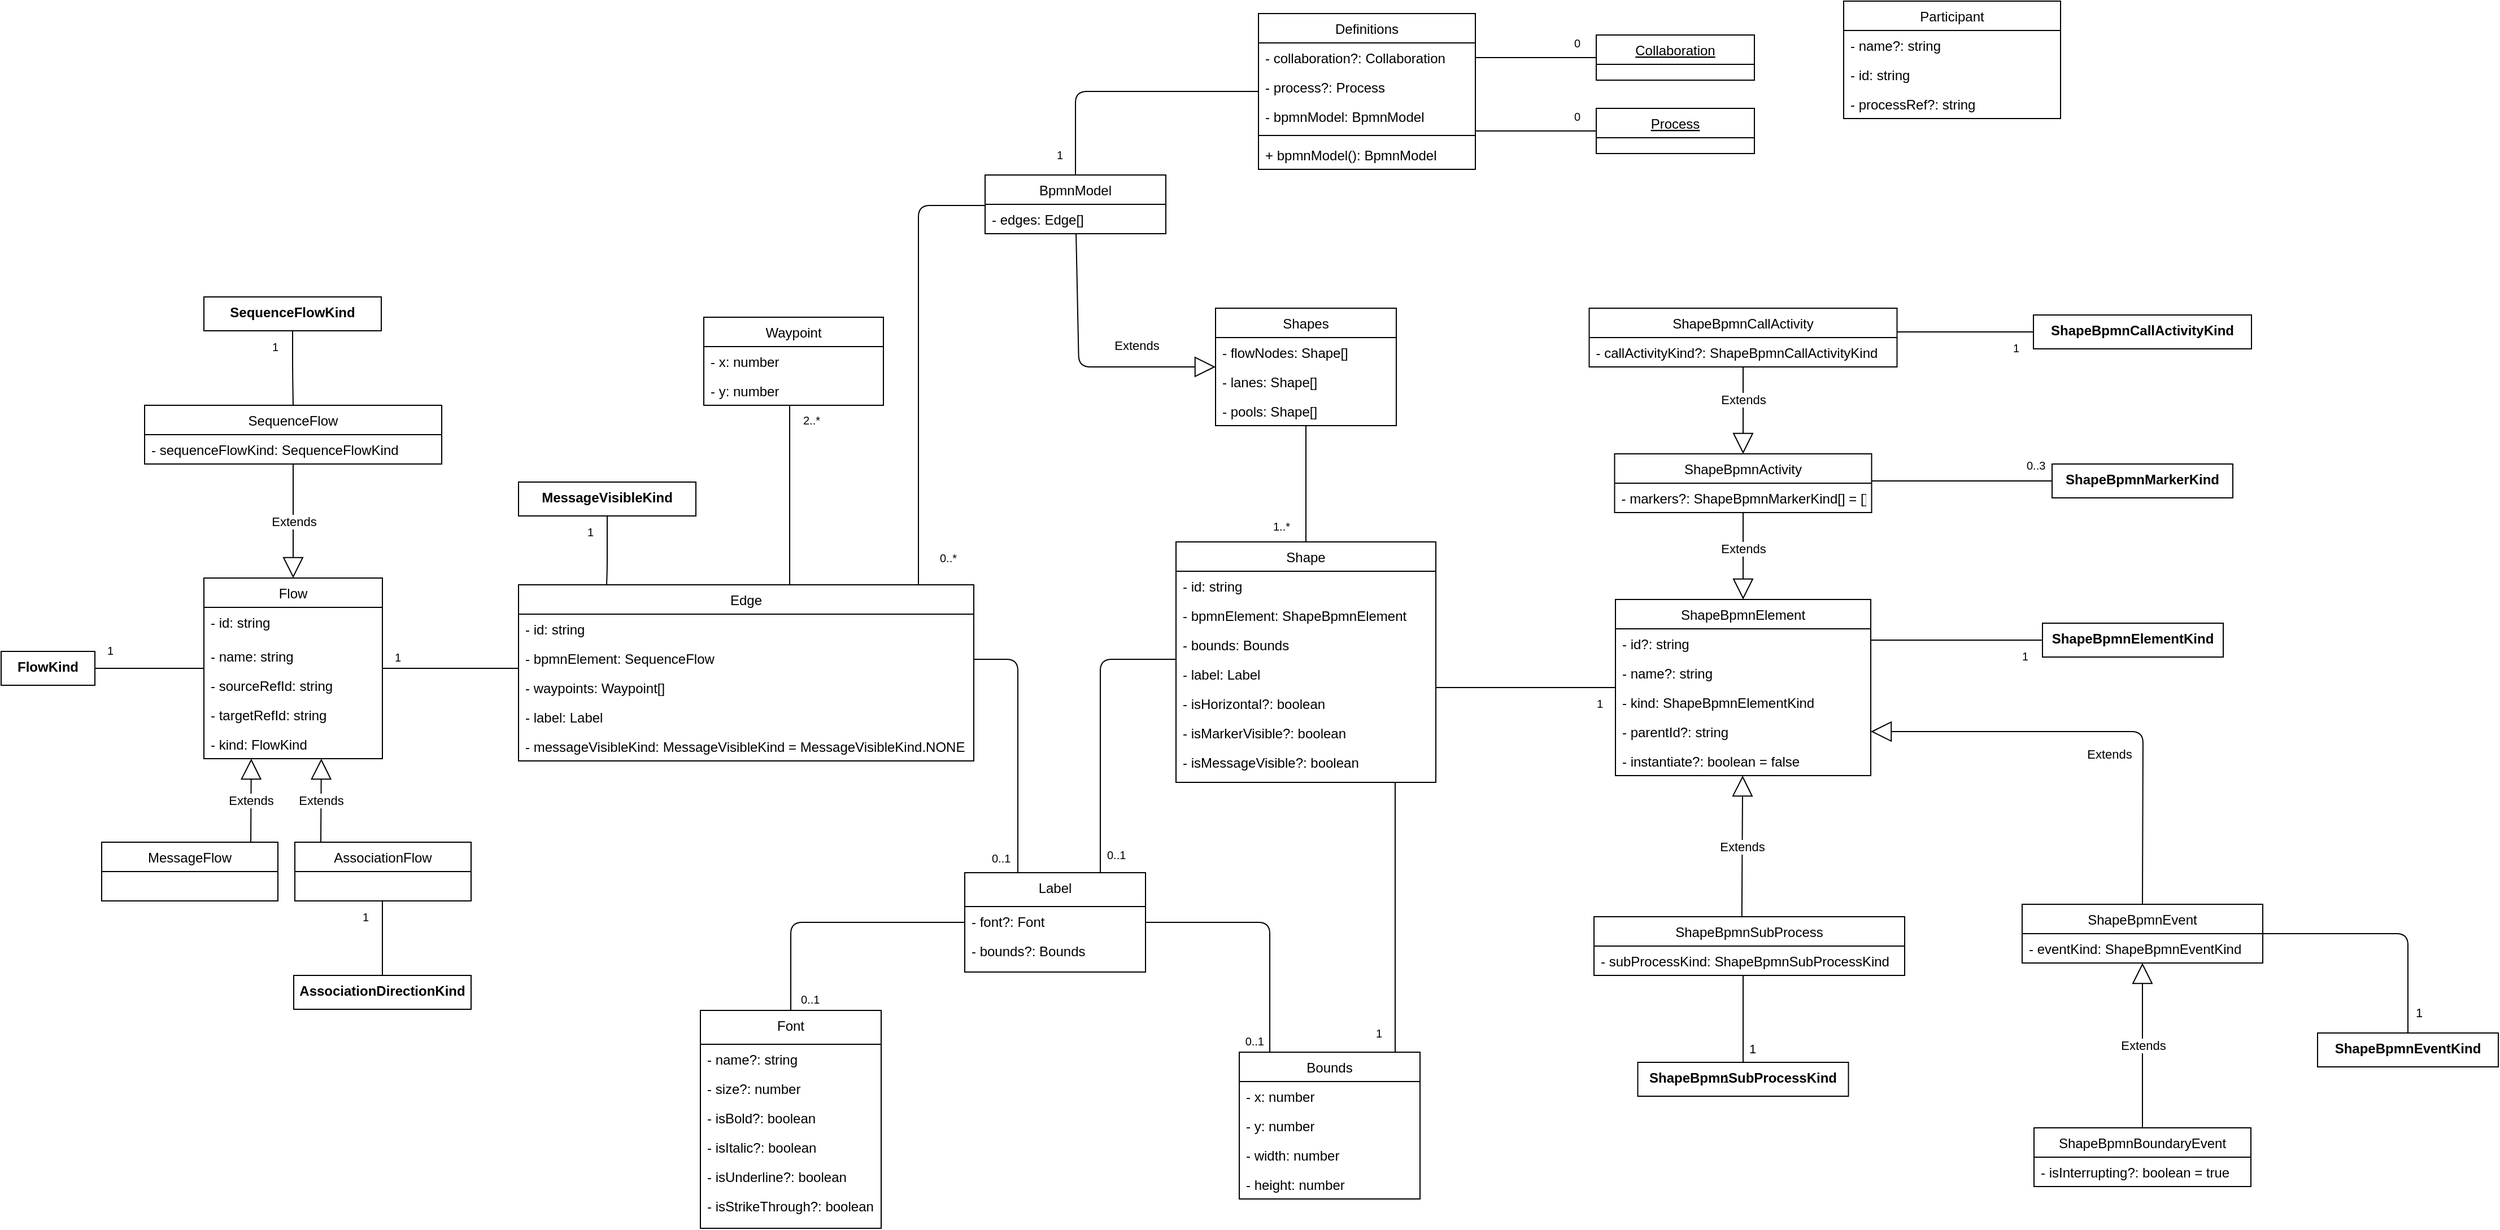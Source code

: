 <mxfile version="13.6.0" type="device"><diagram id="C5RBs43oDa-KdzZeNtuy" name="Page-1"><mxGraphModel dx="4889" dy="1951" grid="0" gridSize="10" guides="1" tooltips="1" connect="1" arrows="1" fold="1" page="1" pageScale="1" pageWidth="1654" pageHeight="1169" background="none" math="0" shadow="0"><root><mxCell id="WIyWlLk6GJQsqaUBKTNV-0"/><mxCell id="WIyWlLk6GJQsqaUBKTNV-1" parent="WIyWlLk6GJQsqaUBKTNV-0"/><mxCell id="PLHjshaNbv-pAc6cqL0V-2" value="" style="endArrow=none;html=1;edgeStyle=orthogonalEdgeStyle;shadow=0;" parent="WIyWlLk6GJQsqaUBKTNV-1" source="zkfFHV4jXpPFQw0GAbJ--0" target="zkfFHV4jXpPFQw0GAbJ--6" edge="1"><mxGeometry relative="1" as="geometry"><mxPoint x="-1207" y="-837" as="sourcePoint"/><mxPoint x="-1047" y="-837" as="targetPoint"/><Array as="points"><mxPoint x="-1198" y="-292"/></Array></mxGeometry></mxCell><mxCell id="PLHjshaNbv-pAc6cqL0V-3" value="&lt;div&gt;0..1&lt;/div&gt;" style="resizable=0;html=1;align=left;verticalAlign=bottom;labelBackgroundColor=#ffffff;fontSize=10;shadow=0;" parent="PLHjshaNbv-pAc6cqL0V-2" connectable="0" vertex="1"><mxGeometry x="-1" relative="1" as="geometry"><mxPoint x="7" y="-2" as="offset"/></mxGeometry></mxCell><mxCell id="PLHjshaNbv-pAc6cqL0V-6" value="" style="endArrow=none;html=1;edgeStyle=orthogonalEdgeStyle;shadow=0;" parent="WIyWlLk6GJQsqaUBKTNV-1" source="zkfFHV4jXpPFQw0GAbJ--6" target="zkfFHV4jXpPFQw0GAbJ--17" edge="1"><mxGeometry relative="1" as="geometry"><mxPoint x="-785" y="-253" as="sourcePoint"/><mxPoint x="-717" y="-867" as="targetPoint"/><Array as="points"><mxPoint x="-774" y="-292"/></Array></mxGeometry></mxCell><mxCell id="PLHjshaNbv-pAc6cqL0V-8" value="&lt;div&gt;0..1&lt;/div&gt;" style="resizable=0;html=1;align=right;verticalAlign=bottom;labelBackgroundColor=#ffffff;fontSize=10;shadow=0;" parent="PLHjshaNbv-pAc6cqL0V-6" connectable="0" vertex="1"><mxGeometry x="1" relative="1" as="geometry"><mxPoint x="-5" y="-2" as="offset"/></mxGeometry></mxCell><mxCell id="PLHjshaNbv-pAc6cqL0V-9" value="" style="endArrow=none;html=1;edgeStyle=orthogonalEdgeStyle;shadow=0;" parent="WIyWlLk6GJQsqaUBKTNV-1" source="zkfFHV4jXpPFQw0GAbJ--6" target="0sjL9ywvOhM1zj3qhhSV-2" edge="1"><mxGeometry relative="1" as="geometry"><mxPoint x="-877" y="-380" as="sourcePoint"/><mxPoint x="-1068" y="-1022" as="targetPoint"/><Array as="points"><mxPoint x="-997" y="-525"/></Array></mxGeometry></mxCell><mxCell id="PLHjshaNbv-pAc6cqL0V-10" value="0..1" style="resizable=0;html=1;align=left;verticalAlign=bottom;labelBackgroundColor=#ffffff;fontSize=10;shadow=0;" parent="PLHjshaNbv-pAc6cqL0V-9" connectable="0" vertex="1"><mxGeometry x="-1" relative="1" as="geometry"><mxPoint x="-25" y="-4.5" as="offset"/></mxGeometry></mxCell><mxCell id="PLHjshaNbv-pAc6cqL0V-11" value="" style="resizable=0;html=1;align=right;verticalAlign=bottom;labelBackgroundColor=#ffffff;fontSize=10;shadow=0;" parent="PLHjshaNbv-pAc6cqL0V-9" connectable="0" vertex="1"><mxGeometry x="1" relative="1" as="geometry"/></mxCell><mxCell id="PLHjshaNbv-pAc6cqL0V-12" value="" style="endArrow=none;html=1;edgeStyle=orthogonalEdgeStyle;shadow=0;" parent="WIyWlLk6GJQsqaUBKTNV-1" source="0sjL9ywvOhM1zj3qhhSV-2" target="0sjL9ywvOhM1zj3qhhSV-6" edge="1"><mxGeometry relative="1" as="geometry"><mxPoint x="-1213" y="-469" as="sourcePoint"/><mxPoint x="-1588" y="-491" as="targetPoint"/><Array as="points"><mxPoint x="-1199" y="-635"/><mxPoint x="-1199" y="-635"/></Array></mxGeometry></mxCell><mxCell id="PLHjshaNbv-pAc6cqL0V-14" value="2..*" style="resizable=0;html=1;align=right;verticalAlign=bottom;labelBackgroundColor=#ffffff;fontSize=10;shadow=0;" parent="PLHjshaNbv-pAc6cqL0V-12" connectable="0" vertex="1"><mxGeometry x="1" relative="1" as="geometry"><mxPoint x="27.0" y="21.57" as="offset"/></mxGeometry></mxCell><mxCell id="PLHjshaNbv-pAc6cqL0V-15" value="" style="endArrow=none;html=1;edgeStyle=orthogonalEdgeStyle;shadow=0;" parent="WIyWlLk6GJQsqaUBKTNV-1" source="0sjL9ywvOhM1zj3qhhSV-2" target="c_oKNNHpZlxhWvdRLZM5-3" edge="1"><mxGeometry relative="1" as="geometry"><mxPoint x="-1485" y="-513" as="sourcePoint"/><mxPoint x="-1451" y="-615" as="targetPoint"/><Array as="points"><mxPoint x="-1468" y="-517"/><mxPoint x="-1468" y="-517"/></Array></mxGeometry></mxCell><mxCell id="PLHjshaNbv-pAc6cqL0V-17" value="&lt;div&gt;1&lt;/div&gt;" style="resizable=0;html=1;align=right;verticalAlign=bottom;labelBackgroundColor=#ffffff;fontSize=10;shadow=0;" parent="PLHjshaNbv-pAc6cqL0V-15" connectable="0" vertex="1"><mxGeometry x="1" relative="1" as="geometry"><mxPoint x="16.98" y="-2" as="offset"/></mxGeometry></mxCell><mxCell id="PLHjshaNbv-pAc6cqL0V-18" value="" style="endArrow=none;html=1;edgeStyle=orthogonalEdgeStyle;shadow=0;" parent="WIyWlLk6GJQsqaUBKTNV-1" source="zkfFHV4jXpPFQw0GAbJ--17" target="zkfFHV4jXpPFQw0GAbJ--13" edge="1"><mxGeometry relative="1" as="geometry"><mxPoint x="-320" y="-405" as="sourcePoint"/><mxPoint x="-1078" y="-692" as="targetPoint"/><Array as="points"><mxPoint x="-663" y="-309"/><mxPoint x="-663" y="-309"/></Array></mxGeometry></mxCell><mxCell id="PLHjshaNbv-pAc6cqL0V-19" value="1" style="resizable=0;html=1;align=left;verticalAlign=bottom;labelBackgroundColor=#ffffff;fontSize=10;shadow=0;" parent="PLHjshaNbv-pAc6cqL0V-18" connectable="0" vertex="1"><mxGeometry x="-1" relative="1" as="geometry"><mxPoint x="-19" y="-9" as="offset"/></mxGeometry></mxCell><mxCell id="PLHjshaNbv-pAc6cqL0V-21" value="" style="endArrow=none;html=1;edgeStyle=orthogonalEdgeStyle;shadow=0;" parent="WIyWlLk6GJQsqaUBKTNV-1" source="zkfFHV4jXpPFQw0GAbJ--13" target="0sjL9ywvOhM1zj3qhhSV-10" edge="1"><mxGeometry relative="1" as="geometry"><mxPoint x="-978" y="-962" as="sourcePoint"/><mxPoint x="-370" y="-764" as="targetPoint"/><Array as="points"><mxPoint x="-570" y="-500"/><mxPoint x="-570" y="-500"/></Array></mxGeometry></mxCell><mxCell id="PLHjshaNbv-pAc6cqL0V-23" value="1" style="resizable=0;html=1;align=right;verticalAlign=bottom;labelBackgroundColor=#ffffff;fontSize=10;shadow=0;" parent="PLHjshaNbv-pAc6cqL0V-21" connectable="0" vertex="1"><mxGeometry x="1" relative="1" as="geometry"><mxPoint x="-11" y="22" as="offset"/></mxGeometry></mxCell><mxCell id="PLHjshaNbv-pAc6cqL0V-24" value="" style="endArrow=none;html=1;edgeStyle=orthogonalEdgeStyle;shadow=0;" parent="WIyWlLk6GJQsqaUBKTNV-1" source="0sjL9ywvOhM1zj3qhhSV-14" target="0sjL9ywvOhM1zj3qhhSV-10" edge="1"><mxGeometry relative="1" as="geometry"><mxPoint x="-538.5" y="-873" as="sourcePoint"/><mxPoint x="-236.5" y="-609" as="targetPoint"/><Array as="points"><mxPoint x="-180" y="-542"/><mxPoint x="-180" y="-542"/></Array></mxGeometry></mxCell><mxCell id="PLHjshaNbv-pAc6cqL0V-25" value="1" style="resizable=0;html=1;align=left;verticalAlign=bottom;labelBackgroundColor=#ffffff;fontSize=10;shadow=0;" parent="PLHjshaNbv-pAc6cqL0V-24" connectable="0" vertex="1"><mxGeometry x="-1" relative="1" as="geometry"><mxPoint x="-20" y="22" as="offset"/></mxGeometry></mxCell><mxCell id="PLHjshaNbv-pAc6cqL0V-27" value="" style="endArrow=none;html=1;edgeStyle=orthogonalEdgeStyle;shadow=0;" parent="WIyWlLk6GJQsqaUBKTNV-1" source="0sjL9ywvOhM1zj3qhhSV-22" target="zkfFHV4jXpPFQw0GAbJ--13" edge="1"><mxGeometry relative="1" as="geometry"><mxPoint x="-558" y="-957" as="sourcePoint"/><mxPoint x="-607" y="-717" as="targetPoint"/><Array as="points"/></mxGeometry></mxCell><mxCell id="PLHjshaNbv-pAc6cqL0V-29" value="&lt;div&gt;1..*&lt;/div&gt;" style="resizable=0;html=1;align=right;verticalAlign=bottom;labelBackgroundColor=#ffffff;fontSize=10;shadow=0;" parent="PLHjshaNbv-pAc6cqL0V-27" connectable="0" vertex="1"><mxGeometry x="1" relative="1" as="geometry"><mxPoint x="-14" y="-6" as="offset"/></mxGeometry></mxCell><mxCell id="PLHjshaNbv-pAc6cqL0V-30" value="" style="endArrow=none;html=1;edgeStyle=orthogonalEdgeStyle;shadow=0;entryX=0.5;entryY=0;entryDx=0;entryDy=0;" parent="WIyWlLk6GJQsqaUBKTNV-1" source="oILE0hQg-X34ujy6vTA9-13" target="0sjL9ywvOhM1zj3qhhSV-24" edge="1"><mxGeometry relative="1" as="geometry"><mxPoint x="-1010" y="-1102" as="sourcePoint"/><mxPoint x="-1090" y="-888" as="targetPoint"/><Array as="points"/></mxGeometry></mxCell><mxCell id="PLHjshaNbv-pAc6cqL0V-32" value="1" style="resizable=0;html=1;align=right;verticalAlign=bottom;labelBackgroundColor=#ffffff;fontSize=10;shadow=0;" parent="PLHjshaNbv-pAc6cqL0V-30" connectable="0" vertex="1"><mxGeometry x="1" relative="1" as="geometry"><mxPoint x="-11" y="-10" as="offset"/></mxGeometry></mxCell><mxCell id="PLHjshaNbv-pAc6cqL0V-33" value="" style="endArrow=none;html=1;edgeStyle=orthogonalEdgeStyle;shadow=0;exitX=1;exitY=0.5;exitDx=0;exitDy=0;" parent="WIyWlLk6GJQsqaUBKTNV-1" source="oILE0hQg-X34ujy6vTA9-14" target="oILE0hQg-X34ujy6vTA9-19" edge="1"><mxGeometry relative="1" as="geometry"><mxPoint x="-733" y="-563.01" as="sourcePoint"/><mxPoint x="-241" y="-1083" as="targetPoint"/><Array as="points"/></mxGeometry></mxCell><mxCell id="PLHjshaNbv-pAc6cqL0V-35" value="0" style="resizable=0;html=1;align=right;verticalAlign=bottom;labelBackgroundColor=#ffffff;fontSize=10;shadow=0;" parent="PLHjshaNbv-pAc6cqL0V-33" connectable="0" vertex="1"><mxGeometry x="1" relative="1" as="geometry"><mxPoint x="-14" y="-5" as="offset"/></mxGeometry></mxCell><mxCell id="PLHjshaNbv-pAc6cqL0V-39" value="" style="endArrow=none;html=1;edgeStyle=orthogonalEdgeStyle;shadow=0;" parent="WIyWlLk6GJQsqaUBKTNV-1" source="0sjL9ywvOhM1zj3qhhSV-24" target="0sjL9ywvOhM1zj3qhhSV-2" edge="1"><mxGeometry relative="1" as="geometry"><mxPoint x="-698" y="-696" as="sourcePoint"/><mxPoint x="-952" y="-684" as="targetPoint"/><Array as="points"><mxPoint x="-1085" y="-927"/></Array></mxGeometry></mxCell><mxCell id="PLHjshaNbv-pAc6cqL0V-40" value="&lt;div&gt;0..*&lt;/div&gt;" style="resizable=0;html=1;align=right;verticalAlign=bottom;labelBackgroundColor=#ffffff;fontSize=10;shadow=0;" parent="PLHjshaNbv-pAc6cqL0V-39" connectable="0" vertex="1"><mxGeometry x="1" relative="1" as="geometry"><mxPoint x="34" y="-16" as="offset"/></mxGeometry></mxCell><mxCell id="oILE0hQg-X34ujy6vTA9-3" value="Extends" style="endArrow=block;endSize=16;endFill=0;html=1;shadow=0;" parent="WIyWlLk6GJQsqaUBKTNV-1" source="0sjL9ywvOhM1zj3qhhSV-24" target="0sjL9ywvOhM1zj3qhhSV-22" edge="1"><mxGeometry x="0.414" y="19" width="160" relative="1" as="geometry"><mxPoint x="-1025" y="-785" as="sourcePoint"/><mxPoint x="-756" y="-795" as="targetPoint"/><Array as="points"><mxPoint x="-943" y="-784"/></Array><mxPoint as="offset"/></mxGeometry></mxCell><mxCell id="kIvDjQpewUcBJA9TdNjF-3" value="" style="endArrow=none;html=1;edgeStyle=orthogonalEdgeStyle;shadow=0;" parent="WIyWlLk6GJQsqaUBKTNV-1" source="kIvDjQpewUcBJA9TdNjF-2" target="0sjL9ywvOhM1zj3qhhSV-18" edge="1"><mxGeometry relative="1" as="geometry"><mxPoint x="-1714.5" y="-531" as="sourcePoint"/><mxPoint x="-1714.5" y="-471" as="targetPoint"/><Array as="points"><mxPoint x="-1638.5" y="-781"/><mxPoint x="-1638.5" y="-781"/></Array></mxGeometry></mxCell><mxCell id="kIvDjQpewUcBJA9TdNjF-4" value="1" style="resizable=0;html=1;align=left;verticalAlign=bottom;labelBackgroundColor=#ffffff;fontSize=10;shadow=0;" parent="kIvDjQpewUcBJA9TdNjF-3" connectable="0" vertex="1"><mxGeometry x="-1" relative="1" as="geometry"><mxPoint x="-20" y="22" as="offset"/></mxGeometry></mxCell><mxCell id="4eXEjW7_JQ5vGszaP3kl-1" value="" style="endArrow=none;html=1;edgeStyle=orthogonalEdgeStyle;shadow=0;" parent="WIyWlLk6GJQsqaUBKTNV-1" source="zkfFHV4jXpPFQw0GAbJ--6" target="zkfFHV4jXpPFQw0GAbJ--13" edge="1"><mxGeometry relative="1" as="geometry"><mxPoint x="-910" y="-297" as="sourcePoint"/><mxPoint x="-1051" y="-515" as="targetPoint"/><Array as="points"><mxPoint x="-924" y="-525"/></Array></mxGeometry></mxCell><mxCell id="4eXEjW7_JQ5vGszaP3kl-2" value="0..1" style="resizable=0;html=1;align=left;verticalAlign=bottom;labelBackgroundColor=#ffffff;fontSize=10;shadow=0;" parent="4eXEjW7_JQ5vGszaP3kl-1" connectable="0" vertex="1"><mxGeometry x="-1" relative="1" as="geometry"><mxPoint x="4" y="-8" as="offset"/></mxGeometry></mxCell><mxCell id="4eXEjW7_JQ5vGszaP3kl-3" value="" style="resizable=0;html=1;align=right;verticalAlign=bottom;labelBackgroundColor=#ffffff;fontSize=10;shadow=0;" parent="4eXEjW7_JQ5vGszaP3kl-1" connectable="0" vertex="1"><mxGeometry x="1" relative="1" as="geometry"/></mxCell><mxCell id="0sjL9ywvOhM1zj3qhhSV-2" value="Edge" style="swimlane;fontStyle=0;childLayout=stackLayout;horizontal=1;startSize=26;fillColor=none;horizontalStack=0;resizeParent=1;resizeParentMax=0;resizeLast=0;collapsible=1;marginBottom=0;shadow=0;" parent="WIyWlLk6GJQsqaUBKTNV-1" vertex="1"><mxGeometry x="-1439" y="-591" width="403" height="156" as="geometry"/></mxCell><mxCell id="0sjL9ywvOhM1zj3qhhSV-46" value="- id: string" style="text;strokeColor=none;fillColor=none;align=left;verticalAlign=top;spacingLeft=4;spacingRight=4;overflow=hidden;rotatable=0;points=[[0,0.5],[1,0.5]];portConstraint=eastwest;shadow=0;" parent="0sjL9ywvOhM1zj3qhhSV-2" vertex="1"><mxGeometry y="26" width="403" height="26" as="geometry"/></mxCell><mxCell id="0sjL9ywvOhM1zj3qhhSV-3" value="- bpmnElement: SequenceFlow" style="text;strokeColor=none;fillColor=none;align=left;verticalAlign=top;spacingLeft=4;spacingRight=4;overflow=hidden;rotatable=0;points=[[0,0.5],[1,0.5]];portConstraint=eastwest;shadow=0;" parent="0sjL9ywvOhM1zj3qhhSV-2" vertex="1"><mxGeometry y="52" width="403" height="26" as="geometry"/></mxCell><mxCell id="0sjL9ywvOhM1zj3qhhSV-4" value="- waypoints: Waypoint[]" style="text;strokeColor=none;fillColor=none;align=left;verticalAlign=top;spacingLeft=4;spacingRight=4;overflow=hidden;rotatable=0;points=[[0,0.5],[1,0.5]];portConstraint=eastwest;shadow=0;" parent="0sjL9ywvOhM1zj3qhhSV-2" vertex="1"><mxGeometry y="78" width="403" height="26" as="geometry"/></mxCell><mxCell id="3JoKrsNmHiWk_ACY0eKF-5" value="- label: Label" style="text;strokeColor=none;fillColor=none;align=left;verticalAlign=top;spacingLeft=4;spacingRight=4;overflow=hidden;rotatable=0;points=[[0,0.5],[1,0.5]];portConstraint=eastwest;shadow=0;" parent="0sjL9ywvOhM1zj3qhhSV-2" vertex="1"><mxGeometry y="104" width="403" height="26" as="geometry"/></mxCell><mxCell id="bgp1F87hh6HLPxp8cGTV-0" value="- messageVisibleKind: MessageVisibleKind = MessageVisibleKind.NONE" style="text;strokeColor=none;fillColor=none;align=left;verticalAlign=top;spacingLeft=4;spacingRight=4;overflow=hidden;rotatable=0;points=[[0,0.5],[1,0.5]];portConstraint=eastwest;shadow=0;" parent="0sjL9ywvOhM1zj3qhhSV-2" vertex="1"><mxGeometry y="130" width="403" height="26" as="geometry"/></mxCell><mxCell id="zkfFHV4jXpPFQw0GAbJ--13" value="Shape" style="swimlane;fontStyle=0;align=center;verticalAlign=top;childLayout=stackLayout;horizontal=1;startSize=26;horizontalStack=0;resizeParent=1;resizeLast=0;collapsible=1;marginBottom=0;rounded=0;shadow=0;strokeWidth=1;" parent="WIyWlLk6GJQsqaUBKTNV-1" vertex="1"><mxGeometry x="-857" y="-629" width="230" height="213" as="geometry"><mxRectangle x="340" y="380" width="170" height="26" as="alternateBounds"/></mxGeometry></mxCell><mxCell id="0sjL9ywvOhM1zj3qhhSV-39" value="- id: string" style="text;strokeColor=none;fillColor=none;align=left;verticalAlign=top;spacingLeft=4;spacingRight=4;overflow=hidden;rotatable=0;points=[[0,0.5],[1,0.5]];portConstraint=eastwest;shadow=0;" parent="zkfFHV4jXpPFQw0GAbJ--13" vertex="1"><mxGeometry y="26" width="230" height="26" as="geometry"/></mxCell><mxCell id="0sjL9ywvOhM1zj3qhhSV-49" value="- bpmnElement: ShapeBpmnElement" style="text;strokeColor=none;fillColor=none;align=left;verticalAlign=top;spacingLeft=4;spacingRight=4;overflow=hidden;rotatable=0;points=[[0,0.5],[1,0.5]];portConstraint=eastwest;shadow=0;" parent="zkfFHV4jXpPFQw0GAbJ--13" vertex="1"><mxGeometry y="52" width="230" height="26" as="geometry"/></mxCell><mxCell id="0sjL9ywvOhM1zj3qhhSV-50" value="- bounds: Bounds" style="text;strokeColor=none;fillColor=none;align=left;verticalAlign=top;spacingLeft=4;spacingRight=4;overflow=hidden;rotatable=0;points=[[0,0.5],[1,0.5]];portConstraint=eastwest;shadow=0;" parent="zkfFHV4jXpPFQw0GAbJ--13" vertex="1"><mxGeometry y="78" width="230" height="26" as="geometry"/></mxCell><mxCell id="bgp1F87hh6HLPxp8cGTV-1" value="- label: Label" style="text;strokeColor=none;fillColor=none;align=left;verticalAlign=top;spacingLeft=4;spacingRight=4;overflow=hidden;rotatable=0;points=[[0,0.5],[1,0.5]];portConstraint=eastwest;shadow=0;" parent="zkfFHV4jXpPFQw0GAbJ--13" vertex="1"><mxGeometry y="104" width="230" height="26" as="geometry"/></mxCell><mxCell id="0sjL9ywvOhM1zj3qhhSV-40" value="- isHorizontal?: boolean" style="text;strokeColor=none;fillColor=none;align=left;verticalAlign=top;spacingLeft=4;spacingRight=4;overflow=hidden;rotatable=0;points=[[0,0.5],[1,0.5]];portConstraint=eastwest;shadow=0;" parent="zkfFHV4jXpPFQw0GAbJ--13" vertex="1"><mxGeometry y="130" width="230" height="26" as="geometry"/></mxCell><mxCell id="0sjL9ywvOhM1zj3qhhSV-42" value="- isMarkerVisible?: boolean" style="text;strokeColor=none;fillColor=none;align=left;verticalAlign=top;spacingLeft=4;spacingRight=4;overflow=hidden;rotatable=0;points=[[0,0.5],[1,0.5]];portConstraint=eastwest;shadow=0;" parent="zkfFHV4jXpPFQw0GAbJ--13" vertex="1"><mxGeometry y="156" width="230" height="26" as="geometry"/></mxCell><mxCell id="0sjL9ywvOhM1zj3qhhSV-43" value="- isMessageVisible?: boolean" style="text;strokeColor=none;fillColor=none;align=left;verticalAlign=top;spacingLeft=4;spacingRight=4;overflow=hidden;rotatable=0;points=[[0,0.5],[1,0.5]];portConstraint=eastwest;shadow=0;" parent="zkfFHV4jXpPFQw0GAbJ--13" vertex="1"><mxGeometry y="182" width="230" height="26" as="geometry"/></mxCell><mxCell id="0sjL9ywvOhM1zj3qhhSV-22" value="Shapes" style="swimlane;fontStyle=0;align=center;verticalAlign=top;childLayout=stackLayout;horizontal=1;startSize=26;horizontalStack=0;resizeParent=1;resizeLast=0;collapsible=1;marginBottom=0;rounded=0;shadow=0;strokeWidth=1;" parent="WIyWlLk6GJQsqaUBKTNV-1" vertex="1"><mxGeometry x="-822" y="-836" width="160" height="104" as="geometry"><mxRectangle x="340" y="380" width="170" height="26" as="alternateBounds"/></mxGeometry></mxCell><mxCell id="oILE0hQg-X34ujy6vTA9-0" value="- flowNodes: Shape[]" style="text;strokeColor=none;fillColor=none;align=left;verticalAlign=top;spacingLeft=4;spacingRight=4;overflow=hidden;rotatable=0;points=[[0,0.5],[1,0.5]];portConstraint=eastwest;shadow=0;" parent="0sjL9ywvOhM1zj3qhhSV-22" vertex="1"><mxGeometry y="26" width="160" height="26" as="geometry"/></mxCell><mxCell id="0sjL9ywvOhM1zj3qhhSV-28" value="- lanes: Shape[]" style="text;strokeColor=none;fillColor=none;align=left;verticalAlign=top;spacingLeft=4;spacingRight=4;overflow=hidden;rotatable=0;points=[[0,0.5],[1,0.5]];portConstraint=eastwest;shadow=0;" parent="0sjL9ywvOhM1zj3qhhSV-22" vertex="1"><mxGeometry y="52" width="160" height="26" as="geometry"/></mxCell><mxCell id="oILE0hQg-X34ujy6vTA9-1" value="- pools: Shape[]" style="text;strokeColor=none;fillColor=none;align=left;verticalAlign=top;spacingLeft=4;spacingRight=4;overflow=hidden;rotatable=0;points=[[0,0.5],[1,0.5]];portConstraint=eastwest;shadow=0;" parent="0sjL9ywvOhM1zj3qhhSV-22" vertex="1"><mxGeometry y="78" width="160" height="26" as="geometry"/></mxCell><mxCell id="bgp1F87hh6HLPxp8cGTV-9" value="Extends" style="endArrow=block;endSize=16;endFill=0;html=1;shadow=0;exitX=0.5;exitY=0;exitDx=0;exitDy=0;entryX=1;entryY=0.75;entryDx=0;entryDy=0;" parent="WIyWlLk6GJQsqaUBKTNV-1" source="bgp1F87hh6HLPxp8cGTV-2" target="0sjL9ywvOhM1zj3qhhSV-10" edge="1"><mxGeometry x="-0.325" y="30" width="160" relative="1" as="geometry"><mxPoint x="-454.5" y="-390.996" as="sourcePoint"/><mxPoint x="-259.5" y="-461" as="targetPoint"/><Array as="points"><mxPoint x="-1" y="-461"/></Array><mxPoint as="offset"/></mxGeometry></mxCell><mxCell id="bgp1F87hh6HLPxp8cGTV-10" value="Extends" style="endArrow=block;endSize=16;endFill=0;html=1;shadow=0;" parent="WIyWlLk6GJQsqaUBKTNV-1" source="bgp1F87hh6HLPxp8cGTV-7" target="bgp1F87hh6HLPxp8cGTV-2" edge="1"><mxGeometry width="160" relative="1" as="geometry"><mxPoint x="-165.71" y="-125.0" as="sourcePoint"/><mxPoint x="-165.71" y="-255.0" as="targetPoint"/><Array as="points"/></mxGeometry></mxCell><mxCell id="bgp1F87hh6HLPxp8cGTV-12" value="" style="endArrow=none;html=1;edgeStyle=orthogonalEdgeStyle;shadow=0;" parent="WIyWlLk6GJQsqaUBKTNV-1" source="bgp1F87hh6HLPxp8cGTV-11" target="bgp1F87hh6HLPxp8cGTV-2" edge="1"><mxGeometry relative="1" as="geometry"><mxPoint x="-181.71" y="-332" as="sourcePoint"/><mxPoint x="-261" y="-317" as="targetPoint"/><Array as="points"><mxPoint x="233.5" y="-282"/></Array></mxGeometry></mxCell><mxCell id="bgp1F87hh6HLPxp8cGTV-14" value="1" style="edgeLabel;html=1;align=center;verticalAlign=middle;resizable=0;points=[];" parent="bgp1F87hh6HLPxp8cGTV-12" vertex="1" connectable="0"><mxGeometry x="-0.73" y="-1" relative="1" as="geometry"><mxPoint x="8" y="10.33" as="offset"/></mxGeometry></mxCell><mxCell id="UfOXiXSs-xiothV765re-2" value="Extends" style="endArrow=block;endSize=16;endFill=0;html=1;shadow=0;exitX=0.476;exitY=0;exitDx=0;exitDy=0;exitPerimeter=0;" parent="WIyWlLk6GJQsqaUBKTNV-1" source="UfOXiXSs-xiothV765re-0" target="0sjL9ywvOhM1zj3qhhSV-10" edge="1"><mxGeometry width="160" relative="1" as="geometry"><mxPoint x="-352" y="-235" as="sourcePoint"/><mxPoint x="-309" y="-342" as="targetPoint"/><Array as="points"/></mxGeometry></mxCell><mxCell id="UfOXiXSs-xiothV765re-4" value="" style="endArrow=none;html=1;edgeStyle=orthogonalEdgeStyle;shadow=0;" parent="WIyWlLk6GJQsqaUBKTNV-1" source="UfOXiXSs-xiothV765re-3" target="UfOXiXSs-xiothV765re-0" edge="1"><mxGeometry relative="1" as="geometry"><mxPoint x="-172.5" y="-518" as="sourcePoint"/><mxPoint x="-249.5" y="-518" as="targetPoint"/><Array as="points"><mxPoint x="-355" y="-150"/><mxPoint x="-355" y="-150"/></Array></mxGeometry></mxCell><mxCell id="UfOXiXSs-xiothV765re-5" value="1" style="resizable=0;html=1;align=left;verticalAlign=bottom;labelBackgroundColor=#ffffff;fontSize=10;shadow=0;" parent="UfOXiXSs-xiothV765re-4" connectable="0" vertex="1"><mxGeometry x="-1" relative="1" as="geometry"><mxPoint x="-20" y="22" as="offset"/></mxGeometry></mxCell><mxCell id="vmLdbWMzX00juD9bsbE4-6" value="1" style="edgeLabel;html=1;align=center;verticalAlign=middle;resizable=0;points=[];" vertex="1" connectable="0" parent="UfOXiXSs-xiothV765re-4"><mxGeometry x="-0.46" y="1" relative="1" as="geometry"><mxPoint x="8.9" y="9" as="offset"/></mxGeometry></mxCell><mxCell id="c_oKNNHpZlxhWvdRLZM5-0" value="" style="endArrow=none;html=1;edgeStyle=orthogonalEdgeStyle;shadow=0;" parent="WIyWlLk6GJQsqaUBKTNV-1" source="oILE0hQg-X34ujy6vTA9-13" target="oILE0hQg-X34ujy6vTA9-22" edge="1"><mxGeometry relative="1" as="geometry"><mxPoint x="-592" y="-939" as="sourcePoint"/><mxPoint x="-485" y="-939" as="targetPoint"/><Array as="points"><mxPoint x="-567" y="-993"/><mxPoint x="-567" y="-993"/></Array></mxGeometry></mxCell><mxCell id="c_oKNNHpZlxhWvdRLZM5-1" value="0" style="resizable=0;html=1;align=right;verticalAlign=bottom;labelBackgroundColor=#ffffff;fontSize=10;shadow=0;" parent="c_oKNNHpZlxhWvdRLZM5-0" connectable="0" vertex="1"><mxGeometry x="1" relative="1" as="geometry"><mxPoint x="-14" y="-5" as="offset"/></mxGeometry></mxCell><mxCell id="c_oKNNHpZlxhWvdRLZM5-9" value="Extends" style="endArrow=block;endSize=16;endFill=0;html=1;shadow=0;" parent="WIyWlLk6GJQsqaUBKTNV-1" source="0sjL9ywvOhM1zj3qhhSV-18" target="c_oKNNHpZlxhWvdRLZM5-3" edge="1"><mxGeometry width="160" relative="1" as="geometry"><mxPoint x="-1712.5" y="-653.996" as="sourcePoint"/><mxPoint x="-1461.9" y="-652.263" as="targetPoint"/><Array as="points"/></mxGeometry></mxCell><mxCell id="c_oKNNHpZlxhWvdRLZM5-13" value="Extends" style="endArrow=block;endSize=16;endFill=0;html=1;shadow=0;" parent="WIyWlLk6GJQsqaUBKTNV-1" edge="1"><mxGeometry width="160" relative="1" as="geometry"><mxPoint x="-1613.996" y="-363" as="sourcePoint"/><mxPoint x="-1613.584" y="-437" as="targetPoint"/><Array as="points"/></mxGeometry></mxCell><mxCell id="oILE0hQg-X34ujy6vTA9-5" value="Participant" style="swimlane;fontStyle=0;childLayout=stackLayout;horizontal=1;startSize=26;fillColor=none;horizontalStack=0;resizeParent=1;resizeParentMax=0;resizeLast=0;collapsible=1;marginBottom=0;shadow=0;" parent="WIyWlLk6GJQsqaUBKTNV-1" vertex="1"><mxGeometry x="-266" y="-1108" width="192" height="104" as="geometry"/></mxCell><mxCell id="oILE0hQg-X34ujy6vTA9-7" value="- name?: string" style="text;strokeColor=none;fillColor=none;align=left;verticalAlign=top;spacingLeft=4;spacingRight=4;overflow=hidden;rotatable=0;points=[[0,0.5],[1,0.5]];portConstraint=eastwest;shadow=0;" parent="oILE0hQg-X34ujy6vTA9-5" vertex="1"><mxGeometry y="26" width="192" height="26" as="geometry"/></mxCell><mxCell id="oILE0hQg-X34ujy6vTA9-6" value="- id: string" style="text;strokeColor=none;fillColor=none;align=left;verticalAlign=top;spacingLeft=4;spacingRight=4;overflow=hidden;rotatable=0;points=[[0,0.5],[1,0.5]];portConstraint=eastwest;shadow=0;" parent="oILE0hQg-X34ujy6vTA9-5" vertex="1"><mxGeometry y="52" width="192" height="26" as="geometry"/></mxCell><mxCell id="oILE0hQg-X34ujy6vTA9-9" value="- processRef?: string" style="text;strokeColor=none;fillColor=none;align=left;verticalAlign=top;spacingLeft=4;spacingRight=4;overflow=hidden;rotatable=0;points=[[0,0.5],[1,0.5]];portConstraint=eastwest;shadow=0;" parent="oILE0hQg-X34ujy6vTA9-5" vertex="1"><mxGeometry y="78" width="192" height="26" as="geometry"/></mxCell><mxCell id="0sjL9ywvOhM1zj3qhhSV-10" value="ShapeBpmnElement" style="swimlane;fontStyle=0;childLayout=stackLayout;horizontal=1;startSize=26;fillColor=none;horizontalStack=0;resizeParent=1;resizeParentMax=0;resizeLast=0;collapsible=1;marginBottom=0;shadow=0;" parent="WIyWlLk6GJQsqaUBKTNV-1" vertex="1"><mxGeometry x="-468" y="-578" width="226" height="156" as="geometry"/></mxCell><mxCell id="0sjL9ywvOhM1zj3qhhSV-11" value="- id?: string" style="text;strokeColor=none;fillColor=none;align=left;verticalAlign=top;spacingLeft=4;spacingRight=4;overflow=hidden;rotatable=0;points=[[0,0.5],[1,0.5]];portConstraint=eastwest;shadow=0;" parent="0sjL9ywvOhM1zj3qhhSV-10" vertex="1"><mxGeometry y="26" width="226" height="26" as="geometry"/></mxCell><mxCell id="0sjL9ywvOhM1zj3qhhSV-47" value="- name?: string" style="text;strokeColor=none;fillColor=none;align=left;verticalAlign=top;spacingLeft=4;spacingRight=4;overflow=hidden;rotatable=0;points=[[0,0.5],[1,0.5]];portConstraint=eastwest;shadow=0;" parent="0sjL9ywvOhM1zj3qhhSV-10" vertex="1"><mxGeometry y="52" width="226" height="26" as="geometry"/></mxCell><mxCell id="0sjL9ywvOhM1zj3qhhSV-48" value="- kind: ShapeBpmnElementKind" style="text;strokeColor=none;fillColor=none;align=left;verticalAlign=top;spacingLeft=4;spacingRight=4;overflow=hidden;rotatable=0;points=[[0,0.5],[1,0.5]];portConstraint=eastwest;shadow=0;" parent="0sjL9ywvOhM1zj3qhhSV-10" vertex="1"><mxGeometry y="78" width="226" height="26" as="geometry"/></mxCell><mxCell id="0sjL9ywvOhM1zj3qhhSV-12" value="- parentId?: string" style="text;strokeColor=none;fillColor=none;align=left;verticalAlign=top;spacingLeft=4;spacingRight=4;overflow=hidden;rotatable=0;points=[[0,0.5],[1,0.5]];portConstraint=eastwest;shadow=0;" parent="0sjL9ywvOhM1zj3qhhSV-10" vertex="1"><mxGeometry y="104" width="226" height="26" as="geometry"/></mxCell><mxCell id="0sjL9ywvOhM1zj3qhhSV-41" value="- instantiate?: boolean = false" style="text;strokeColor=none;fillColor=none;align=left;verticalAlign=top;spacingLeft=4;spacingRight=4;overflow=hidden;rotatable=0;points=[[0,0.5],[1,0.5]];portConstraint=eastwest;shadow=0;" parent="0sjL9ywvOhM1zj3qhhSV-10" vertex="1"><mxGeometry y="130" width="226" height="26" as="geometry"/></mxCell><mxCell id="oILE0hQg-X34ujy6vTA9-13" value="Definitions" style="swimlane;fontStyle=0;childLayout=stackLayout;horizontal=1;startSize=26;fillColor=none;horizontalStack=0;resizeParent=1;resizeParentMax=0;resizeLast=0;collapsible=1;marginBottom=0;shadow=0;" parent="WIyWlLk6GJQsqaUBKTNV-1" vertex="1"><mxGeometry x="-784" y="-1097" width="192" height="138" as="geometry"/></mxCell><mxCell id="oILE0hQg-X34ujy6vTA9-14" value="- collaboration?: Collaboration" style="text;strokeColor=none;fillColor=none;align=left;verticalAlign=top;spacingLeft=4;spacingRight=4;overflow=hidden;rotatable=0;points=[[0,0.5],[1,0.5]];portConstraint=eastwest;shadow=0;" parent="oILE0hQg-X34ujy6vTA9-13" vertex="1"><mxGeometry y="26" width="192" height="26" as="geometry"/></mxCell><mxCell id="oILE0hQg-X34ujy6vTA9-15" value="- process?: Process" style="text;strokeColor=none;fillColor=none;align=left;verticalAlign=top;spacingLeft=4;spacingRight=4;overflow=hidden;rotatable=0;points=[[0,0.5],[1,0.5]];portConstraint=eastwest;shadow=0;" parent="oILE0hQg-X34ujy6vTA9-13" vertex="1"><mxGeometry y="52" width="192" height="26" as="geometry"/></mxCell><mxCell id="oILE0hQg-X34ujy6vTA9-16" value="- bpmnModel: BpmnModel" style="text;strokeColor=none;fillColor=none;align=left;verticalAlign=top;spacingLeft=4;spacingRight=4;overflow=hidden;rotatable=0;points=[[0,0.5],[1,0.5]];portConstraint=eastwest;shadow=0;" parent="oILE0hQg-X34ujy6vTA9-13" vertex="1"><mxGeometry y="78" width="192" height="26" as="geometry"/></mxCell><mxCell id="oILE0hQg-X34ujy6vTA9-17" value="" style="line;strokeWidth=1;fillColor=none;align=left;verticalAlign=middle;spacingTop=-1;spacingLeft=3;spacingRight=3;rotatable=0;labelPosition=right;points=[];portConstraint=eastwest;rounded=0;shadow=0;glass=0;comic=0;" parent="oILE0hQg-X34ujy6vTA9-13" vertex="1"><mxGeometry y="104" width="192" height="8" as="geometry"/></mxCell><mxCell id="oILE0hQg-X34ujy6vTA9-18" value="+ bpmnModel(): BpmnModel" style="text;strokeColor=none;fillColor=none;align=left;verticalAlign=top;spacingLeft=4;spacingRight=4;overflow=hidden;rotatable=0;points=[[0,0.5],[1,0.5]];portConstraint=eastwest;rounded=0;shadow=0;glass=0;comic=0;" parent="oILE0hQg-X34ujy6vTA9-13" vertex="1"><mxGeometry y="112" width="192" height="26" as="geometry"/></mxCell><mxCell id="oILE0hQg-X34ujy6vTA9-19" value="Collaboration" style="swimlane;fontStyle=4;childLayout=stackLayout;horizontal=1;startSize=26;fillColor=none;horizontalStack=0;resizeParent=1;resizeParentMax=0;resizeLast=0;collapsible=1;marginBottom=0;shadow=0;" parent="WIyWlLk6GJQsqaUBKTNV-1" vertex="1"><mxGeometry x="-485" y="-1078" width="140" height="40" as="geometry"/></mxCell><mxCell id="oILE0hQg-X34ujy6vTA9-22" value="Process" style="swimlane;fontStyle=4;childLayout=stackLayout;horizontal=1;startSize=26;fillColor=none;horizontalStack=0;resizeParent=1;resizeParentMax=0;resizeLast=0;collapsible=1;marginBottom=0;shadow=0;" parent="WIyWlLk6GJQsqaUBKTNV-1" vertex="1"><mxGeometry x="-485" y="-1013" width="140" height="40" as="geometry"/></mxCell><mxCell id="0sjL9ywvOhM1zj3qhhSV-24" value="BpmnModel" style="swimlane;fontStyle=0;align=center;verticalAlign=top;childLayout=stackLayout;horizontal=1;startSize=26;horizontalStack=0;resizeParent=1;resizeLast=0;collapsible=1;marginBottom=0;rounded=0;shadow=0;strokeWidth=1;" parent="WIyWlLk6GJQsqaUBKTNV-1" vertex="1"><mxGeometry x="-1026" y="-954" width="160" height="52" as="geometry"><mxRectangle x="340" y="380" width="170" height="26" as="alternateBounds"/></mxGeometry></mxCell><mxCell id="oILE0hQg-X34ujy6vTA9-2" value="- edges: Edge[]" style="text;strokeColor=none;fillColor=none;align=left;verticalAlign=top;spacingLeft=4;spacingRight=4;overflow=hidden;rotatable=0;points=[[0,0.5],[1,0.5]];portConstraint=eastwest;shadow=0;" parent="0sjL9ywvOhM1zj3qhhSV-24" vertex="1"><mxGeometry y="26" width="160" height="26" as="geometry"/></mxCell><mxCell id="zkfFHV4jXpPFQw0GAbJ--6" value="Label" style="swimlane;fontStyle=0;align=center;verticalAlign=top;childLayout=stackLayout;horizontal=1;startSize=30;horizontalStack=0;resizeParent=1;resizeLast=0;collapsible=1;marginBottom=0;rounded=0;shadow=0;strokeWidth=1;" parent="WIyWlLk6GJQsqaUBKTNV-1" vertex="1"><mxGeometry x="-1044" y="-336" width="160" height="88" as="geometry"><mxRectangle x="130" y="380" width="160" height="26" as="alternateBounds"/></mxGeometry></mxCell><mxCell id="PLHjshaNbv-pAc6cqL0V-0" value="- font?: Font" style="text;strokeColor=none;fillColor=none;align=left;verticalAlign=top;spacingLeft=4;spacingRight=4;overflow=hidden;rotatable=0;points=[[0,0.5],[1,0.5]];portConstraint=eastwest;shadow=0;" parent="zkfFHV4jXpPFQw0GAbJ--6" vertex="1"><mxGeometry y="30" width="160" height="26" as="geometry"/></mxCell><mxCell id="PLHjshaNbv-pAc6cqL0V-1" value="- bounds?: Bounds" style="text;strokeColor=none;fillColor=none;align=left;verticalAlign=top;spacingLeft=4;spacingRight=4;overflow=hidden;rotatable=0;points=[[0,0.5],[1,0.5]];portConstraint=eastwest;shadow=0;" parent="zkfFHV4jXpPFQw0GAbJ--6" vertex="1"><mxGeometry y="56" width="160" height="26" as="geometry"/></mxCell><mxCell id="zkfFHV4jXpPFQw0GAbJ--0" value="Font" style="swimlane;fontStyle=0;align=center;verticalAlign=top;childLayout=stackLayout;horizontal=1;startSize=30;horizontalStack=0;resizeParent=1;resizeLast=0;collapsible=1;marginBottom=0;rounded=0;shadow=0;strokeWidth=1;" parent="WIyWlLk6GJQsqaUBKTNV-1" vertex="1"><mxGeometry x="-1278" y="-214" width="160" height="193" as="geometry"><mxRectangle x="230" y="140" width="160" height="26" as="alternateBounds"/></mxGeometry></mxCell><mxCell id="0sjL9ywvOhM1zj3qhhSV-29" value="- name?: string" style="text;strokeColor=none;fillColor=none;align=left;verticalAlign=top;spacingLeft=4;spacingRight=4;overflow=hidden;rotatable=0;points=[[0,0.5],[1,0.5]];portConstraint=eastwest;shadow=0;" parent="zkfFHV4jXpPFQw0GAbJ--0" vertex="1"><mxGeometry y="30" width="160" height="26" as="geometry"/></mxCell><mxCell id="0sjL9ywvOhM1zj3qhhSV-30" value="- size?: number" style="text;strokeColor=none;fillColor=none;align=left;verticalAlign=top;spacingLeft=4;spacingRight=4;overflow=hidden;rotatable=0;points=[[0,0.5],[1,0.5]];portConstraint=eastwest;shadow=0;" parent="zkfFHV4jXpPFQw0GAbJ--0" vertex="1"><mxGeometry y="56" width="160" height="26" as="geometry"/></mxCell><mxCell id="0sjL9ywvOhM1zj3qhhSV-31" value="- isBold?: boolean" style="text;strokeColor=none;fillColor=none;align=left;verticalAlign=top;spacingLeft=4;spacingRight=4;overflow=hidden;rotatable=0;points=[[0,0.5],[1,0.5]];portConstraint=eastwest;shadow=0;" parent="zkfFHV4jXpPFQw0GAbJ--0" vertex="1"><mxGeometry y="82" width="160" height="26" as="geometry"/></mxCell><mxCell id="0sjL9ywvOhM1zj3qhhSV-32" value="- isItalic?: boolean" style="text;strokeColor=none;fillColor=none;align=left;verticalAlign=top;spacingLeft=4;spacingRight=4;overflow=hidden;rotatable=0;points=[[0,0.5],[1,0.5]];portConstraint=eastwest;shadow=0;" parent="zkfFHV4jXpPFQw0GAbJ--0" vertex="1"><mxGeometry y="108" width="160" height="26" as="geometry"/></mxCell><mxCell id="0sjL9ywvOhM1zj3qhhSV-33" value="- isUnderline?: boolean" style="text;strokeColor=none;fillColor=none;align=left;verticalAlign=top;spacingLeft=4;spacingRight=4;overflow=hidden;rotatable=0;points=[[0,0.5],[1,0.5]];portConstraint=eastwest;shadow=0;" parent="zkfFHV4jXpPFQw0GAbJ--0" vertex="1"><mxGeometry y="134" width="160" height="26" as="geometry"/></mxCell><mxCell id="0sjL9ywvOhM1zj3qhhSV-34" value="- isStrikeThrough?: boolean" style="text;strokeColor=none;fillColor=none;align=left;verticalAlign=top;spacingLeft=4;spacingRight=4;overflow=hidden;rotatable=0;points=[[0,0.5],[1,0.5]];portConstraint=eastwest;shadow=0;" parent="zkfFHV4jXpPFQw0GAbJ--0" vertex="1"><mxGeometry y="160" width="160" height="26" as="geometry"/></mxCell><mxCell id="zkfFHV4jXpPFQw0GAbJ--17" value="Bounds" style="swimlane;fontStyle=0;align=center;verticalAlign=top;childLayout=stackLayout;horizontal=1;startSize=26;horizontalStack=0;resizeParent=1;resizeLast=0;collapsible=1;marginBottom=0;rounded=0;shadow=0;strokeWidth=1;" parent="WIyWlLk6GJQsqaUBKTNV-1" vertex="1"><mxGeometry x="-801" y="-177" width="160" height="130" as="geometry"><mxRectangle x="508" y="120" width="160" height="26" as="alternateBounds"/></mxGeometry></mxCell><mxCell id="0sjL9ywvOhM1zj3qhhSV-35" value="- x: number" style="text;strokeColor=none;fillColor=none;align=left;verticalAlign=top;spacingLeft=4;spacingRight=4;overflow=hidden;rotatable=0;points=[[0,0.5],[1,0.5]];portConstraint=eastwest;shadow=0;" parent="zkfFHV4jXpPFQw0GAbJ--17" vertex="1"><mxGeometry y="26" width="160" height="26" as="geometry"/></mxCell><mxCell id="0sjL9ywvOhM1zj3qhhSV-36" value="- y: number" style="text;strokeColor=none;fillColor=none;align=left;verticalAlign=top;spacingLeft=4;spacingRight=4;overflow=hidden;rotatable=0;points=[[0,0.5],[1,0.5]];portConstraint=eastwest;shadow=0;" parent="zkfFHV4jXpPFQw0GAbJ--17" vertex="1"><mxGeometry y="52" width="160" height="26" as="geometry"/></mxCell><mxCell id="0sjL9ywvOhM1zj3qhhSV-37" value="- width: number" style="text;strokeColor=none;fillColor=none;align=left;verticalAlign=top;spacingLeft=4;spacingRight=4;overflow=hidden;rotatable=0;points=[[0,0.5],[1,0.5]];portConstraint=eastwest;shadow=0;" parent="zkfFHV4jXpPFQw0GAbJ--17" vertex="1"><mxGeometry y="78" width="160" height="26" as="geometry"/></mxCell><mxCell id="0sjL9ywvOhM1zj3qhhSV-38" value="- height: number" style="text;strokeColor=none;fillColor=none;align=left;verticalAlign=top;spacingLeft=4;spacingRight=4;overflow=hidden;rotatable=0;points=[[0,0.5],[1,0.5]];portConstraint=eastwest;shadow=0;" parent="zkfFHV4jXpPFQw0GAbJ--17" vertex="1"><mxGeometry y="104" width="160" height="26" as="geometry"/></mxCell><mxCell id="c_oKNNHpZlxhWvdRLZM5-3" value="Flow" style="swimlane;fontStyle=0;childLayout=stackLayout;horizontal=1;startSize=26;fillColor=none;horizontalStack=0;resizeParent=1;resizeParentMax=0;resizeLast=0;collapsible=1;marginBottom=0;shadow=0;" parent="WIyWlLk6GJQsqaUBKTNV-1" vertex="1"><mxGeometry x="-1717.5" y="-597" width="158" height="160" as="geometry"/></mxCell><mxCell id="c_oKNNHpZlxhWvdRLZM5-4" value="- id: string" style="text;strokeColor=none;fillColor=none;align=left;verticalAlign=top;spacingLeft=4;spacingRight=4;overflow=hidden;rotatable=0;points=[[0,0.5],[1,0.5]];portConstraint=eastwest;shadow=0;" parent="c_oKNNHpZlxhWvdRLZM5-3" vertex="1"><mxGeometry y="26" width="158" height="30" as="geometry"/></mxCell><mxCell id="c_oKNNHpZlxhWvdRLZM5-5" value="- name: string" style="text;strokeColor=none;fillColor=none;align=left;verticalAlign=top;spacingLeft=4;spacingRight=4;overflow=hidden;rotatable=0;points=[[0,0.5],[1,0.5]];portConstraint=eastwest;shadow=0;" parent="c_oKNNHpZlxhWvdRLZM5-3" vertex="1"><mxGeometry y="56" width="158" height="26" as="geometry"/></mxCell><mxCell id="c_oKNNHpZlxhWvdRLZM5-6" value="- sourceRefId: string" style="text;strokeColor=none;fillColor=none;align=left;verticalAlign=top;spacingLeft=4;spacingRight=4;overflow=hidden;rotatable=0;points=[[0,0.5],[1,0.5]];portConstraint=eastwest;shadow=0;" parent="c_oKNNHpZlxhWvdRLZM5-3" vertex="1"><mxGeometry y="82" width="158" height="26" as="geometry"/></mxCell><mxCell id="c_oKNNHpZlxhWvdRLZM5-7" value="- targetRefId: string" style="text;strokeColor=none;fillColor=none;align=left;verticalAlign=top;spacingLeft=4;spacingRight=4;overflow=hidden;rotatable=0;points=[[0,0.5],[1,0.5]];portConstraint=eastwest;shadow=0;" parent="c_oKNNHpZlxhWvdRLZM5-3" vertex="1"><mxGeometry y="108" width="158" height="26" as="geometry"/></mxCell><mxCell id="c_oKNNHpZlxhWvdRLZM5-8" value="- kind: FlowKind" style="text;strokeColor=none;fillColor=none;align=left;verticalAlign=top;spacingLeft=4;spacingRight=4;overflow=hidden;rotatable=0;points=[[0,0.5],[1,0.5]];portConstraint=eastwest;shadow=0;" parent="c_oKNNHpZlxhWvdRLZM5-3" vertex="1"><mxGeometry y="134" width="158" height="26" as="geometry"/></mxCell><mxCell id="0sjL9ywvOhM1zj3qhhSV-18" value="SequenceFlow" style="swimlane;fontStyle=0;childLayout=stackLayout;horizontal=1;startSize=26;fillColor=none;horizontalStack=0;resizeParent=1;resizeParentMax=0;resizeLast=0;collapsible=1;marginBottom=0;shadow=0;" parent="WIyWlLk6GJQsqaUBKTNV-1" vertex="1"><mxGeometry x="-1770" y="-750" width="263" height="52" as="geometry"/></mxCell><mxCell id="kIvDjQpewUcBJA9TdNjF-0" value="- sequenceFlowKind: SequenceFlowKind" style="text;strokeColor=none;fillColor=none;align=left;verticalAlign=top;spacingLeft=4;spacingRight=4;overflow=hidden;rotatable=0;points=[[0,0.5],[1,0.5]];portConstraint=eastwest;shadow=0;" parent="0sjL9ywvOhM1zj3qhhSV-18" vertex="1"><mxGeometry y="26" width="263" height="26" as="geometry"/></mxCell><mxCell id="kIvDjQpewUcBJA9TdNjF-2" value="SequenceFlowKind" style="swimlane;fontStyle=1;childLayout=stackLayout;horizontal=1;startSize=26;fillColor=none;horizontalStack=0;resizeParent=1;resizeParentMax=0;resizeLast=0;collapsible=1;marginBottom=0;swimlaneLine=0;rounded=0;shadow=0;comic=0;glass=0;" parent="WIyWlLk6GJQsqaUBKTNV-1" vertex="1"><mxGeometry x="-1717.5" y="-846" width="157" height="30" as="geometry"/></mxCell><mxCell id="3JoKrsNmHiWk_ACY0eKF-6" value="MessageVisibleKind" style="swimlane;fontStyle=1;childLayout=stackLayout;horizontal=1;startSize=26;fillColor=none;horizontalStack=0;resizeParent=1;resizeParentMax=0;resizeLast=0;collapsible=1;marginBottom=0;swimlaneLine=0;rounded=0;shadow=0;comic=0;glass=0;" parent="WIyWlLk6GJQsqaUBKTNV-1" vertex="1"><mxGeometry x="-1439" y="-682" width="157" height="30" as="geometry"/></mxCell><mxCell id="0sjL9ywvOhM1zj3qhhSV-6" value="Waypoint" style="swimlane;fontStyle=0;childLayout=stackLayout;horizontal=1;startSize=26;fillColor=none;horizontalStack=0;resizeParent=1;resizeParentMax=0;resizeLast=0;collapsible=1;marginBottom=0;shadow=0;" parent="WIyWlLk6GJQsqaUBKTNV-1" vertex="1"><mxGeometry x="-1275" y="-828" width="159" height="78" as="geometry"/></mxCell><mxCell id="0sjL9ywvOhM1zj3qhhSV-44" value="- x: number" style="text;strokeColor=none;fillColor=none;align=left;verticalAlign=top;spacingLeft=4;spacingRight=4;overflow=hidden;rotatable=0;points=[[0,0.5],[1,0.5]];portConstraint=eastwest;shadow=0;" parent="0sjL9ywvOhM1zj3qhhSV-6" vertex="1"><mxGeometry y="26" width="159" height="26" as="geometry"/></mxCell><mxCell id="0sjL9ywvOhM1zj3qhhSV-45" value="- y: number" style="text;strokeColor=none;fillColor=none;align=left;verticalAlign=top;spacingLeft=4;spacingRight=4;overflow=hidden;rotatable=0;points=[[0,0.5],[1,0.5]];portConstraint=eastwest;shadow=0;" parent="0sjL9ywvOhM1zj3qhhSV-6" vertex="1"><mxGeometry y="52" width="159" height="26" as="geometry"/></mxCell><mxCell id="3JoKrsNmHiWk_ACY0eKF-7" value="" style="endArrow=none;html=1;edgeStyle=orthogonalEdgeStyle;shadow=0;exitX=0.5;exitY=1;exitDx=0;exitDy=0;" parent="WIyWlLk6GJQsqaUBKTNV-1" source="3JoKrsNmHiWk_ACY0eKF-6" target="0sjL9ywvOhM1zj3qhhSV-2" edge="1"><mxGeometry relative="1" as="geometry"><mxPoint x="-1629" y="-806" as="sourcePoint"/><mxPoint x="-1629" y="-740.0" as="targetPoint"/><Array as="points"><mxPoint x="-1361" y="-606"/><mxPoint x="-1361" y="-606"/></Array></mxGeometry></mxCell><mxCell id="3JoKrsNmHiWk_ACY0eKF-8" value="1" style="resizable=0;html=1;align=left;verticalAlign=bottom;labelBackgroundColor=#ffffff;fontSize=10;shadow=0;" parent="3JoKrsNmHiWk_ACY0eKF-7" connectable="0" vertex="1"><mxGeometry x="-1" relative="1" as="geometry"><mxPoint x="-20" y="22" as="offset"/></mxGeometry></mxCell><mxCell id="3JoKrsNmHiWk_ACY0eKF-10" value="" style="endArrow=none;html=1;edgeStyle=orthogonalEdgeStyle;shadow=0;" parent="WIyWlLk6GJQsqaUBKTNV-1" source="3JoKrsNmHiWk_ACY0eKF-9" target="c_oKNNHpZlxhWvdRLZM5-3" edge="1"><mxGeometry relative="1" as="geometry"><mxPoint x="-1771" y="-517" as="sourcePoint"/><mxPoint x="-1845" y="-640" as="targetPoint"/><Array as="points"><mxPoint x="-1809" y="-517"/><mxPoint x="-1809" y="-517"/></Array></mxGeometry></mxCell><mxCell id="3JoKrsNmHiWk_ACY0eKF-11" value="1" style="resizable=0;html=1;align=left;verticalAlign=bottom;labelBackgroundColor=#ffffff;fontSize=10;shadow=0;" parent="3JoKrsNmHiWk_ACY0eKF-10" connectable="0" vertex="1"><mxGeometry x="-1" relative="1" as="geometry"><mxPoint x="9" y="-8" as="offset"/></mxGeometry></mxCell><mxCell id="3JoKrsNmHiWk_ACY0eKF-9" value="FlowKind" style="swimlane;fontStyle=1;childLayout=stackLayout;horizontal=1;startSize=26;fillColor=none;horizontalStack=0;resizeParent=1;resizeParentMax=0;resizeLast=0;collapsible=1;marginBottom=0;swimlaneLine=0;rounded=0;shadow=0;comic=0;glass=0;" parent="WIyWlLk6GJQsqaUBKTNV-1" vertex="1"><mxGeometry x="-1897" y="-532" width="83" height="30" as="geometry"/></mxCell><mxCell id="c_oKNNHpZlxhWvdRLZM5-10" value="AssociationFlow" style="swimlane;fontStyle=0;childLayout=stackLayout;horizontal=1;startSize=26;fillColor=none;horizontalStack=0;resizeParent=1;resizeParentMax=0;resizeLast=0;collapsible=1;marginBottom=0;shadow=0;" parent="WIyWlLk6GJQsqaUBKTNV-1" vertex="1"><mxGeometry x="-1637" y="-363" width="156" height="52" as="geometry"/></mxCell><mxCell id="1z3uorkU8VwsGr5pz4gU-0" value="Extends" style="endArrow=block;endSize=16;endFill=0;html=1;shadow=0;" parent="WIyWlLk6GJQsqaUBKTNV-1" edge="1"><mxGeometry width="160" relative="1" as="geometry"><mxPoint x="-1675.996" y="-363" as="sourcePoint"/><mxPoint x="-1675.584" y="-437" as="targetPoint"/><Array as="points"/></mxGeometry></mxCell><mxCell id="1z3uorkU8VwsGr5pz4gU-1" value="MessageFlow" style="swimlane;fontStyle=0;childLayout=stackLayout;horizontal=1;startSize=26;fillColor=none;horizontalStack=0;resizeParent=1;resizeParentMax=0;resizeLast=0;collapsible=1;marginBottom=0;shadow=0;" parent="WIyWlLk6GJQsqaUBKTNV-1" vertex="1"><mxGeometry x="-1808" y="-363" width="156" height="52" as="geometry"/></mxCell><mxCell id="1z3uorkU8VwsGr5pz4gU-2" value="" style="endArrow=none;html=1;edgeStyle=orthogonalEdgeStyle;shadow=0;" parent="WIyWlLk6GJQsqaUBKTNV-1" edge="1"><mxGeometry relative="1" as="geometry"><mxPoint x="-1559.5" y="-311" as="sourcePoint"/><mxPoint x="-1559.5" y="-245" as="targetPoint"/><Array as="points"><mxPoint x="-1559" y="-276"/><mxPoint x="-1559" y="-276"/></Array></mxGeometry></mxCell><mxCell id="1z3uorkU8VwsGr5pz4gU-3" value="1" style="resizable=0;html=1;align=left;verticalAlign=bottom;labelBackgroundColor=#ffffff;fontSize=10;shadow=0;" parent="1z3uorkU8VwsGr5pz4gU-2" connectable="0" vertex="1"><mxGeometry x="-1" relative="1" as="geometry"><mxPoint x="-20" y="22" as="offset"/></mxGeometry></mxCell><mxCell id="1z3uorkU8VwsGr5pz4gU-4" value="AssociationDirectionKind" style="swimlane;fontStyle=1;childLayout=stackLayout;horizontal=1;startSize=26;fillColor=none;horizontalStack=0;resizeParent=1;resizeParentMax=0;resizeLast=0;collapsible=1;marginBottom=0;swimlaneLine=0;rounded=0;shadow=0;comic=0;glass=0;" parent="WIyWlLk6GJQsqaUBKTNV-1" vertex="1"><mxGeometry x="-1638" y="-245" width="157" height="30" as="geometry"/></mxCell><mxCell id="BIo8F9uWutNUxzR1bWVP-2" value="" style="endArrow=none;html=1;edgeStyle=orthogonalEdgeStyle;shadow=0;" parent="WIyWlLk6GJQsqaUBKTNV-1" source="BIo8F9uWutNUxzR1bWVP-1" target="vmLdbWMzX00juD9bsbE4-1" edge="1"><mxGeometry relative="1" as="geometry"><mxPoint x="-172.5" y="-518" as="sourcePoint"/><mxPoint x="-249.5" y="-518" as="targetPoint"/><Array as="points"><mxPoint x="-268" y="-680"/><mxPoint x="-268" y="-680"/></Array></mxGeometry></mxCell><mxCell id="BIo8F9uWutNUxzR1bWVP-3" value="&lt;div&gt;0..3&lt;/div&gt;" style="resizable=0;html=1;align=left;verticalAlign=bottom;labelBackgroundColor=#ffffff;fontSize=10;shadow=0;" parent="BIo8F9uWutNUxzR1bWVP-2" connectable="0" vertex="1"><mxGeometry x="-1" relative="1" as="geometry"><mxPoint x="-25" y="-6" as="offset"/></mxGeometry></mxCell><mxCell id="bgp1F87hh6HLPxp8cGTV-2" value="ShapeBpmnEvent" style="swimlane;fontStyle=0;childLayout=stackLayout;horizontal=1;startSize=26;fillColor=none;horizontalStack=0;resizeParent=1;resizeParentMax=0;resizeLast=0;collapsible=1;marginBottom=0;shadow=0;" parent="WIyWlLk6GJQsqaUBKTNV-1" vertex="1"><mxGeometry x="-108" y="-308" width="213" height="52" as="geometry"/></mxCell><mxCell id="bgp1F87hh6HLPxp8cGTV-3" value="- eventKind: ShapeBpmnEventKind" style="text;strokeColor=none;fillColor=none;align=left;verticalAlign=top;spacingLeft=4;spacingRight=4;overflow=hidden;rotatable=0;points=[[0,0.5],[1,0.5]];portConstraint=eastwest;shadow=0;" parent="bgp1F87hh6HLPxp8cGTV-2" vertex="1"><mxGeometry y="26" width="213" height="26" as="geometry"/></mxCell><mxCell id="bgp1F87hh6HLPxp8cGTV-7" value="ShapeBpmnBoundaryEvent" style="swimlane;fontStyle=0;childLayout=stackLayout;horizontal=1;startSize=26;fillColor=none;horizontalStack=0;resizeParent=1;resizeParentMax=0;resizeLast=0;collapsible=1;marginBottom=0;shadow=0;" parent="WIyWlLk6GJQsqaUBKTNV-1" vertex="1"><mxGeometry x="-97.5" y="-110" width="192" height="52" as="geometry"/></mxCell><mxCell id="bgp1F87hh6HLPxp8cGTV-8" value="- isInterrupting?: boolean = true" style="text;strokeColor=none;fillColor=none;align=left;verticalAlign=top;spacingLeft=4;spacingRight=4;overflow=hidden;rotatable=0;points=[[0,0.5],[1,0.5]];portConstraint=eastwest;shadow=0;" parent="bgp1F87hh6HLPxp8cGTV-7" vertex="1"><mxGeometry y="26" width="192" height="26" as="geometry"/></mxCell><mxCell id="bgp1F87hh6HLPxp8cGTV-11" value="ShapeBpmnEventKind" style="swimlane;fontStyle=1;childLayout=stackLayout;horizontal=1;startSize=26;fillColor=none;horizontalStack=0;resizeParent=1;resizeParentMax=0;resizeLast=0;collapsible=1;marginBottom=0;swimlaneLine=0;rounded=0;shadow=0;comic=0;glass=0;" parent="WIyWlLk6GJQsqaUBKTNV-1" vertex="1"><mxGeometry x="153.5" y="-194" width="160" height="30" as="geometry"/></mxCell><mxCell id="BIo8F9uWutNUxzR1bWVP-1" value="ShapeBpmnMarkerKind" style="swimlane;fontStyle=1;childLayout=stackLayout;horizontal=1;startSize=26;fillColor=none;horizontalStack=0;resizeParent=1;resizeParentMax=0;resizeLast=0;collapsible=1;marginBottom=0;swimlaneLine=0;rounded=0;shadow=0;comic=0;glass=0;" parent="WIyWlLk6GJQsqaUBKTNV-1" vertex="1"><mxGeometry x="-81.5" y="-698" width="160" height="30" as="geometry"/></mxCell><mxCell id="vmLdbWMzX00juD9bsbE4-5" value="Extends" style="endArrow=block;endSize=16;endFill=0;html=1;shadow=0;" edge="1" parent="WIyWlLk6GJQsqaUBKTNV-1" source="vmLdbWMzX00juD9bsbE4-1" target="0sjL9ywvOhM1zj3qhhSV-10"><mxGeometry x="-0.169" width="160" relative="1" as="geometry"><mxPoint x="-514.88" y="-532" as="sourcePoint"/><mxPoint x="-516.997" y="-719" as="targetPoint"/><Array as="points"/><mxPoint as="offset"/></mxGeometry></mxCell><mxCell id="UfOXiXSs-xiothV765re-0" value="ShapeBpmnSubProcess" style="swimlane;fontStyle=0;childLayout=stackLayout;horizontal=1;startSize=26;fillColor=none;horizontalStack=0;resizeParent=1;resizeParentMax=0;resizeLast=0;collapsible=1;marginBottom=0;shadow=0;" parent="WIyWlLk6GJQsqaUBKTNV-1" vertex="1"><mxGeometry x="-487" y="-297" width="275" height="52" as="geometry"/></mxCell><mxCell id="UfOXiXSs-xiothV765re-1" value="- subProcessKind: ShapeBpmnSubProcessKind" style="text;strokeColor=none;fillColor=none;align=left;verticalAlign=top;spacingLeft=4;spacingRight=4;overflow=hidden;rotatable=0;points=[[0,0.5],[1,0.5]];portConstraint=eastwest;shadow=0;" parent="UfOXiXSs-xiothV765re-0" vertex="1"><mxGeometry y="26" width="275" height="26" as="geometry"/></mxCell><mxCell id="UfOXiXSs-xiothV765re-3" value="ShapeBpmnSubProcessKind" style="swimlane;fontStyle=1;childLayout=stackLayout;horizontal=1;startSize=26;fillColor=none;horizontalStack=0;resizeParent=1;resizeParentMax=0;resizeLast=0;collapsible=1;marginBottom=0;swimlaneLine=0;rounded=0;shadow=0;comic=0;glass=0;" parent="WIyWlLk6GJQsqaUBKTNV-1" vertex="1"><mxGeometry x="-448.25" y="-168" width="186.5" height="30" as="geometry"/></mxCell><mxCell id="vmLdbWMzX00juD9bsbE4-10" value="Extends" style="endArrow=block;endSize=16;endFill=0;html=1;shadow=0;" edge="1" parent="WIyWlLk6GJQsqaUBKTNV-1" source="vmLdbWMzX00juD9bsbE4-8" target="vmLdbWMzX00juD9bsbE4-1"><mxGeometry x="-0.247" width="160" relative="1" as="geometry"><mxPoint x="-349.678" y="-780" as="sourcePoint"/><mxPoint x="-349.997" y="-703" as="targetPoint"/><Array as="points"/><mxPoint as="offset"/></mxGeometry></mxCell><mxCell id="vmLdbWMzX00juD9bsbE4-1" value="ShapeBpmnActivity" style="swimlane;fontStyle=0;childLayout=stackLayout;horizontal=1;startSize=26;fillColor=none;horizontalStack=0;resizeParent=1;resizeParentMax=0;resizeLast=0;collapsible=1;marginBottom=0;shadow=0;" vertex="1" parent="WIyWlLk6GJQsqaUBKTNV-1"><mxGeometry x="-468.75" y="-707" width="227.5" height="52" as="geometry"/></mxCell><mxCell id="BIo8F9uWutNUxzR1bWVP-0" value="- markers?: ShapeBpmnMarkerKind[] = []" style="text;strokeColor=none;fillColor=none;align=left;verticalAlign=top;spacingLeft=4;spacingRight=4;overflow=hidden;rotatable=0;points=[[0,0.5],[1,0.5]];portConstraint=eastwest;shadow=0;" parent="vmLdbWMzX00juD9bsbE4-1" vertex="1"><mxGeometry y="26" width="227.5" height="26" as="geometry"/></mxCell><mxCell id="vmLdbWMzX00juD9bsbE4-8" value="ShapeBpmnCallActivity" style="swimlane;fontStyle=0;childLayout=stackLayout;horizontal=1;startSize=26;fillColor=none;horizontalStack=0;resizeParent=1;resizeParentMax=0;resizeLast=0;collapsible=1;marginBottom=0;shadow=0;" vertex="1" parent="WIyWlLk6GJQsqaUBKTNV-1"><mxGeometry x="-491.25" y="-836" width="272.5" height="52" as="geometry"/></mxCell><mxCell id="vmLdbWMzX00juD9bsbE4-9" value="- callActivityKind?: ShapeBpmnCallActivityKind" style="text;strokeColor=none;fillColor=none;align=left;verticalAlign=top;spacingLeft=4;spacingRight=4;overflow=hidden;rotatable=0;points=[[0,0.5],[1,0.5]];portConstraint=eastwest;shadow=0;" vertex="1" parent="vmLdbWMzX00juD9bsbE4-8"><mxGeometry y="26" width="272.5" height="26" as="geometry"/></mxCell><mxCell id="0sjL9ywvOhM1zj3qhhSV-14" value="ShapeBpmnElementKind" style="swimlane;fontStyle=1;childLayout=stackLayout;horizontal=1;startSize=26;fillColor=none;horizontalStack=0;resizeParent=1;resizeParentMax=0;resizeLast=0;collapsible=1;marginBottom=0;swimlaneLine=0;rounded=0;shadow=0;comic=0;glass=0;" parent="WIyWlLk6GJQsqaUBKTNV-1" vertex="1"><mxGeometry x="-90" y="-557" width="160" height="30" as="geometry"/></mxCell><mxCell id="vmLdbWMzX00juD9bsbE4-11" value="ShapeBpmnCallActivityKind" style="swimlane;fontStyle=1;childLayout=stackLayout;horizontal=1;startSize=26;fillColor=none;horizontalStack=0;resizeParent=1;resizeParentMax=0;resizeLast=0;collapsible=1;marginBottom=0;swimlaneLine=0;rounded=0;shadow=0;comic=0;glass=0;" vertex="1" parent="WIyWlLk6GJQsqaUBKTNV-1"><mxGeometry x="-98" y="-830" width="193" height="30" as="geometry"/></mxCell><mxCell id="vmLdbWMzX00juD9bsbE4-12" value="" style="endArrow=none;html=1;edgeStyle=orthogonalEdgeStyle;shadow=0;exitX=0;exitY=0.5;exitDx=0;exitDy=0;" edge="1" parent="WIyWlLk6GJQsqaUBKTNV-1" source="vmLdbWMzX00juD9bsbE4-11" target="vmLdbWMzX00juD9bsbE4-8"><mxGeometry relative="1" as="geometry"><mxPoint x="-66.75" y="-875" as="sourcePoint"/><mxPoint x="-218.75" y="-875" as="targetPoint"/><Array as="points"><mxPoint x="-193" y="-815"/><mxPoint x="-193" y="-815"/></Array></mxGeometry></mxCell><mxCell id="vmLdbWMzX00juD9bsbE4-13" value="1" style="resizable=0;html=1;align=left;verticalAlign=bottom;labelBackgroundColor=#ffffff;fontSize=10;shadow=0;" connectable="0" vertex="1" parent="vmLdbWMzX00juD9bsbE4-12"><mxGeometry x="-1" relative="1" as="geometry"><mxPoint x="-20" y="22" as="offset"/></mxGeometry></mxCell></root></mxGraphModel></diagram></mxfile>